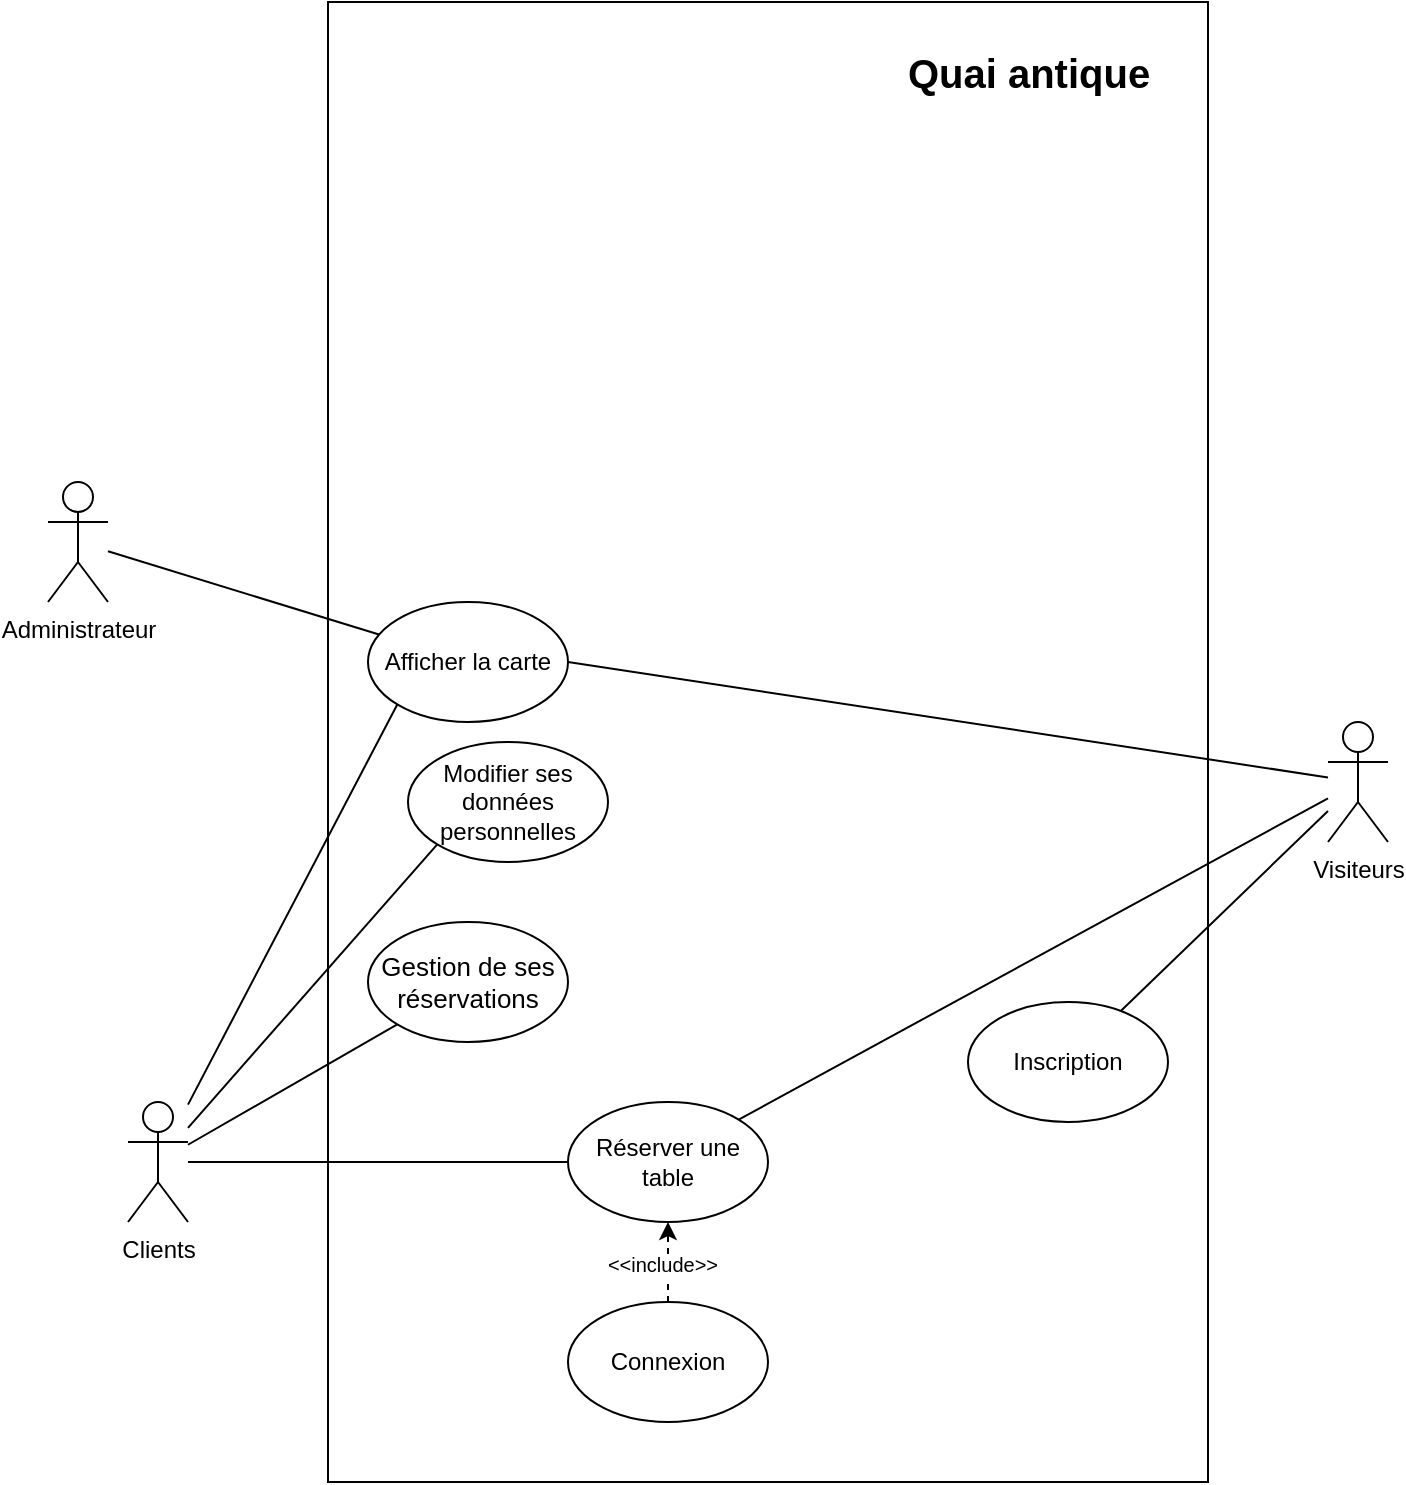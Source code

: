 <mxfile version="27.1.6">
  <diagram name="Page-1" id="9ogXYmJ0NX8_20f_0i38">
    <mxGraphModel dx="1375" dy="1920" grid="1" gridSize="10" guides="1" tooltips="1" connect="1" arrows="1" fold="1" page="1" pageScale="1" pageWidth="827" pageHeight="1169" math="0" shadow="0">
      <root>
        <mxCell id="0" />
        <mxCell id="1" parent="0" />
        <mxCell id="Xps_S79tUpGcCryAK6wD-1" value="" style="rounded=0;whiteSpace=wrap;html=1;" parent="1" vertex="1">
          <mxGeometry x="220" y="-80" width="440" height="740" as="geometry" />
        </mxCell>
        <mxCell id="Xps_S79tUpGcCryAK6wD-2" value="Quai antique" style="text;html=1;fontSize=20;fontStyle=1;verticalAlign=middle;align=center;fontColor=light-dark(#000000,#FFFFFF);" parent="1" vertex="1">
          <mxGeometry x="520" y="-70" width="100" height="50" as="geometry" />
        </mxCell>
        <mxCell id="ZktZ5bHbsv_R6d8ZuHNL-2" style="rounded=0;orthogonalLoop=1;jettySize=auto;html=1;entryX=0.055;entryY=0.271;entryDx=0;entryDy=0;endArrow=none;startFill=0;entryPerimeter=0;" edge="1" parent="1" source="Xps_S79tUpGcCryAK6wD-4" target="ZktZ5bHbsv_R6d8ZuHNL-1">
          <mxGeometry relative="1" as="geometry" />
        </mxCell>
        <mxCell id="Xps_S79tUpGcCryAK6wD-4" value="&lt;div&gt;Administrateur&lt;/div&gt;" style="shape=umlActor;verticalLabelPosition=bottom;verticalAlign=top;html=1;outlineConnect=0;" parent="1" vertex="1">
          <mxGeometry x="80" y="160" width="30" height="60" as="geometry" />
        </mxCell>
        <mxCell id="Xps_S79tUpGcCryAK6wD-13" style="rounded=0;orthogonalLoop=1;jettySize=auto;html=1;endArrow=none;startFill=0;entryX=0;entryY=0.5;entryDx=0;entryDy=0;" parent="1" source="Xps_S79tUpGcCryAK6wD-5" target="Xps_S79tUpGcCryAK6wD-12" edge="1">
          <mxGeometry relative="1" as="geometry">
            <mxPoint x="330" y="500" as="targetPoint" />
          </mxGeometry>
        </mxCell>
        <mxCell id="Xps_S79tUpGcCryAK6wD-5" value="&lt;div&gt;Clients&lt;/div&gt;" style="shape=umlActor;verticalLabelPosition=bottom;verticalAlign=top;html=1;outlineConnect=0;" parent="1" vertex="1">
          <mxGeometry x="120" y="470" width="30" height="60" as="geometry" />
        </mxCell>
        <mxCell id="Xps_S79tUpGcCryAK6wD-14" style="rounded=0;orthogonalLoop=1;jettySize=auto;html=1;entryX=1;entryY=0;entryDx=0;entryDy=0;endArrow=none;startFill=0;" parent="1" source="Xps_S79tUpGcCryAK6wD-6" target="Xps_S79tUpGcCryAK6wD-12" edge="1">
          <mxGeometry relative="1" as="geometry" />
        </mxCell>
        <mxCell id="Xps_S79tUpGcCryAK6wD-6" value="Visiteurs" style="shape=umlActor;verticalLabelPosition=bottom;verticalAlign=top;html=1;outlineConnect=0;" parent="1" vertex="1">
          <mxGeometry x="720" y="280" width="30" height="60" as="geometry" />
        </mxCell>
        <mxCell id="Xps_S79tUpGcCryAK6wD-8" value="Inscription" style="ellipse;whiteSpace=wrap;html=1;fontSize=12;" parent="1" vertex="1">
          <mxGeometry x="540" y="420" width="100" height="60" as="geometry" />
        </mxCell>
        <mxCell id="Xps_S79tUpGcCryAK6wD-9" style="rounded=0;orthogonalLoop=1;jettySize=auto;html=1;endArrow=none;startFill=0;" parent="1" source="Xps_S79tUpGcCryAK6wD-6" target="Xps_S79tUpGcCryAK6wD-8" edge="1">
          <mxGeometry relative="1" as="geometry">
            <mxPoint x="541" y="315" as="targetPoint" />
          </mxGeometry>
        </mxCell>
        <mxCell id="Xps_S79tUpGcCryAK6wD-12" value="Réserver une table" style="ellipse;whiteSpace=wrap;html=1;fontSize=12;" parent="1" vertex="1">
          <mxGeometry x="340" y="470" width="100" height="60" as="geometry" />
        </mxCell>
        <mxCell id="Xps_S79tUpGcCryAK6wD-17" style="edgeStyle=orthogonalEdgeStyle;rounded=0;orthogonalLoop=1;jettySize=auto;html=1;entryX=0.5;entryY=1;entryDx=0;entryDy=0;dashed=1;" parent="1" source="Xps_S79tUpGcCryAK6wD-15" target="Xps_S79tUpGcCryAK6wD-12" edge="1">
          <mxGeometry relative="1" as="geometry">
            <Array as="points" />
          </mxGeometry>
        </mxCell>
        <mxCell id="Xps_S79tUpGcCryAK6wD-18" value="&amp;lt;&amp;lt;include&amp;gt;&amp;gt;" style="edgeLabel;html=1;align=center;verticalAlign=middle;resizable=0;points=[];fontSize=10;" parent="Xps_S79tUpGcCryAK6wD-17" vertex="1" connectable="0">
          <mxGeometry x="-0.04" y="3" relative="1" as="geometry">
            <mxPoint as="offset" />
          </mxGeometry>
        </mxCell>
        <mxCell id="Xps_S79tUpGcCryAK6wD-15" value="Connexion" style="ellipse;whiteSpace=wrap;html=1;fontSize=12;" parent="1" vertex="1">
          <mxGeometry x="340" y="570" width="100" height="60" as="geometry" />
        </mxCell>
        <mxCell id="ZktZ5bHbsv_R6d8ZuHNL-1" value="Afficher la carte" style="ellipse;whiteSpace=wrap;html=1;fontSize=12;" vertex="1" parent="1">
          <mxGeometry x="240" y="220" width="100" height="60" as="geometry" />
        </mxCell>
        <mxCell id="ZktZ5bHbsv_R6d8ZuHNL-3" style="rounded=0;orthogonalLoop=1;jettySize=auto;html=1;entryX=0;entryY=1;entryDx=0;entryDy=0;endArrow=none;startFill=0;" edge="1" parent="1" source="Xps_S79tUpGcCryAK6wD-5" target="ZktZ5bHbsv_R6d8ZuHNL-1">
          <mxGeometry relative="1" as="geometry" />
        </mxCell>
        <mxCell id="ZktZ5bHbsv_R6d8ZuHNL-4" style="rounded=0;orthogonalLoop=1;jettySize=auto;html=1;entryX=1;entryY=0.5;entryDx=0;entryDy=0;endArrow=none;startFill=0;" edge="1" parent="1" source="Xps_S79tUpGcCryAK6wD-6" target="ZktZ5bHbsv_R6d8ZuHNL-1">
          <mxGeometry relative="1" as="geometry" />
        </mxCell>
        <mxCell id="ZktZ5bHbsv_R6d8ZuHNL-6" value="Gestion de ses réservations" style="ellipse;whiteSpace=wrap;html=1;fontSize=13;" vertex="1" parent="1">
          <mxGeometry x="240" y="380" width="100" height="60" as="geometry" />
        </mxCell>
        <mxCell id="ZktZ5bHbsv_R6d8ZuHNL-7" style="rounded=0;orthogonalLoop=1;jettySize=auto;html=1;entryX=0;entryY=1;entryDx=0;entryDy=0;endArrow=none;startFill=0;" edge="1" parent="1" source="Xps_S79tUpGcCryAK6wD-5" target="ZktZ5bHbsv_R6d8ZuHNL-6">
          <mxGeometry relative="1" as="geometry" />
        </mxCell>
        <mxCell id="ZktZ5bHbsv_R6d8ZuHNL-8" value="Modifier ses données personnelles" style="ellipse;whiteSpace=wrap;html=1;fontSize=12;" vertex="1" parent="1">
          <mxGeometry x="260" y="290" width="100" height="60" as="geometry" />
        </mxCell>
        <mxCell id="ZktZ5bHbsv_R6d8ZuHNL-9" style="rounded=0;orthogonalLoop=1;jettySize=auto;html=1;entryX=0;entryY=1;entryDx=0;entryDy=0;endArrow=none;startFill=0;" edge="1" parent="1" source="Xps_S79tUpGcCryAK6wD-5" target="ZktZ5bHbsv_R6d8ZuHNL-8">
          <mxGeometry relative="1" as="geometry" />
        </mxCell>
      </root>
    </mxGraphModel>
  </diagram>
</mxfile>
